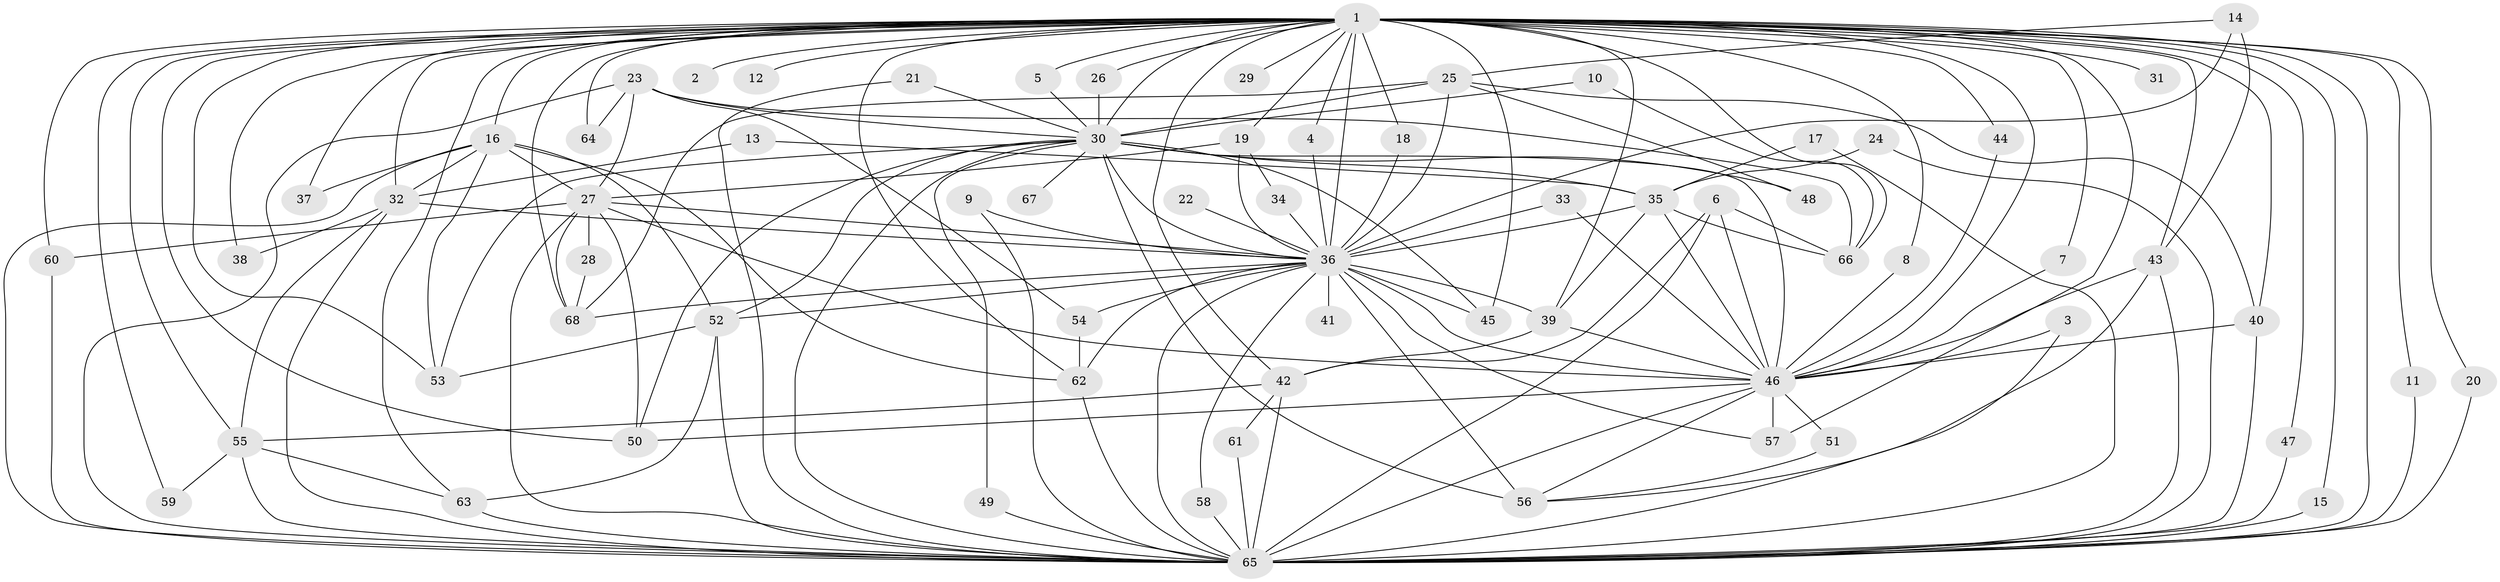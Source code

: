 // original degree distribution, {25: 0.014814814814814815, 31: 0.007407407407407408, 21: 0.014814814814814815, 30: 0.014814814814814815, 16: 0.007407407407407408, 18: 0.007407407407407408, 20: 0.007407407407407408, 2: 0.562962962962963, 4: 0.1111111111111111, 3: 0.16296296296296298, 9: 0.007407407407407408, 8: 0.014814814814814815, 6: 0.022222222222222223, 5: 0.037037037037037035, 7: 0.007407407407407408}
// Generated by graph-tools (version 1.1) at 2025/49/03/09/25 03:49:31]
// undirected, 68 vertices, 166 edges
graph export_dot {
graph [start="1"]
  node [color=gray90,style=filled];
  1;
  2;
  3;
  4;
  5;
  6;
  7;
  8;
  9;
  10;
  11;
  12;
  13;
  14;
  15;
  16;
  17;
  18;
  19;
  20;
  21;
  22;
  23;
  24;
  25;
  26;
  27;
  28;
  29;
  30;
  31;
  32;
  33;
  34;
  35;
  36;
  37;
  38;
  39;
  40;
  41;
  42;
  43;
  44;
  45;
  46;
  47;
  48;
  49;
  50;
  51;
  52;
  53;
  54;
  55;
  56;
  57;
  58;
  59;
  60;
  61;
  62;
  63;
  64;
  65;
  66;
  67;
  68;
  1 -- 2 [weight=2.0];
  1 -- 4 [weight=1.0];
  1 -- 5 [weight=1.0];
  1 -- 7 [weight=1.0];
  1 -- 8 [weight=1.0];
  1 -- 11 [weight=1.0];
  1 -- 12 [weight=2.0];
  1 -- 15 [weight=1.0];
  1 -- 16 [weight=2.0];
  1 -- 18 [weight=1.0];
  1 -- 19 [weight=1.0];
  1 -- 20 [weight=1.0];
  1 -- 26 [weight=1.0];
  1 -- 29 [weight=2.0];
  1 -- 30 [weight=4.0];
  1 -- 31 [weight=2.0];
  1 -- 32 [weight=1.0];
  1 -- 36 [weight=8.0];
  1 -- 37 [weight=1.0];
  1 -- 38 [weight=1.0];
  1 -- 39 [weight=1.0];
  1 -- 40 [weight=1.0];
  1 -- 42 [weight=1.0];
  1 -- 43 [weight=2.0];
  1 -- 44 [weight=1.0];
  1 -- 45 [weight=1.0];
  1 -- 46 [weight=4.0];
  1 -- 47 [weight=1.0];
  1 -- 50 [weight=2.0];
  1 -- 53 [weight=1.0];
  1 -- 55 [weight=1.0];
  1 -- 57 [weight=3.0];
  1 -- 59 [weight=1.0];
  1 -- 60 [weight=1.0];
  1 -- 62 [weight=2.0];
  1 -- 63 [weight=1.0];
  1 -- 64 [weight=1.0];
  1 -- 65 [weight=8.0];
  1 -- 66 [weight=2.0];
  1 -- 68 [weight=2.0];
  3 -- 46 [weight=1.0];
  3 -- 65 [weight=1.0];
  4 -- 36 [weight=1.0];
  5 -- 30 [weight=1.0];
  6 -- 42 [weight=1.0];
  6 -- 46 [weight=1.0];
  6 -- 65 [weight=1.0];
  6 -- 66 [weight=1.0];
  7 -- 46 [weight=1.0];
  8 -- 46 [weight=1.0];
  9 -- 36 [weight=1.0];
  9 -- 65 [weight=1.0];
  10 -- 30 [weight=1.0];
  10 -- 66 [weight=1.0];
  11 -- 65 [weight=1.0];
  13 -- 32 [weight=1.0];
  13 -- 35 [weight=1.0];
  14 -- 25 [weight=1.0];
  14 -- 36 [weight=1.0];
  14 -- 43 [weight=1.0];
  15 -- 65 [weight=1.0];
  16 -- 27 [weight=1.0];
  16 -- 32 [weight=1.0];
  16 -- 37 [weight=1.0];
  16 -- 52 [weight=1.0];
  16 -- 53 [weight=1.0];
  16 -- 62 [weight=1.0];
  16 -- 65 [weight=1.0];
  17 -- 35 [weight=1.0];
  17 -- 65 [weight=1.0];
  18 -- 36 [weight=1.0];
  19 -- 27 [weight=1.0];
  19 -- 34 [weight=1.0];
  19 -- 36 [weight=1.0];
  20 -- 65 [weight=1.0];
  21 -- 30 [weight=1.0];
  21 -- 65 [weight=1.0];
  22 -- 36 [weight=2.0];
  23 -- 27 [weight=1.0];
  23 -- 30 [weight=2.0];
  23 -- 54 [weight=1.0];
  23 -- 64 [weight=1.0];
  23 -- 65 [weight=1.0];
  23 -- 66 [weight=1.0];
  24 -- 35 [weight=1.0];
  24 -- 65 [weight=1.0];
  25 -- 30 [weight=2.0];
  25 -- 36 [weight=1.0];
  25 -- 40 [weight=1.0];
  25 -- 48 [weight=1.0];
  25 -- 68 [weight=1.0];
  26 -- 30 [weight=1.0];
  27 -- 28 [weight=1.0];
  27 -- 36 [weight=1.0];
  27 -- 46 [weight=1.0];
  27 -- 50 [weight=1.0];
  27 -- 60 [weight=1.0];
  27 -- 65 [weight=2.0];
  27 -- 68 [weight=1.0];
  28 -- 68 [weight=1.0];
  30 -- 35 [weight=1.0];
  30 -- 36 [weight=2.0];
  30 -- 45 [weight=1.0];
  30 -- 46 [weight=2.0];
  30 -- 48 [weight=1.0];
  30 -- 49 [weight=1.0];
  30 -- 50 [weight=1.0];
  30 -- 52 [weight=2.0];
  30 -- 53 [weight=1.0];
  30 -- 56 [weight=2.0];
  30 -- 65 [weight=2.0];
  30 -- 67 [weight=1.0];
  32 -- 36 [weight=2.0];
  32 -- 38 [weight=1.0];
  32 -- 55 [weight=1.0];
  32 -- 65 [weight=1.0];
  33 -- 36 [weight=1.0];
  33 -- 46 [weight=1.0];
  34 -- 36 [weight=1.0];
  35 -- 36 [weight=2.0];
  35 -- 39 [weight=1.0];
  35 -- 46 [weight=1.0];
  35 -- 66 [weight=1.0];
  36 -- 39 [weight=1.0];
  36 -- 41 [weight=1.0];
  36 -- 45 [weight=1.0];
  36 -- 46 [weight=2.0];
  36 -- 52 [weight=1.0];
  36 -- 54 [weight=1.0];
  36 -- 56 [weight=1.0];
  36 -- 57 [weight=1.0];
  36 -- 58 [weight=1.0];
  36 -- 62 [weight=1.0];
  36 -- 65 [weight=4.0];
  36 -- 68 [weight=1.0];
  39 -- 42 [weight=1.0];
  39 -- 46 [weight=1.0];
  40 -- 46 [weight=1.0];
  40 -- 65 [weight=2.0];
  42 -- 55 [weight=1.0];
  42 -- 61 [weight=1.0];
  42 -- 65 [weight=1.0];
  43 -- 46 [weight=1.0];
  43 -- 56 [weight=1.0];
  43 -- 65 [weight=1.0];
  44 -- 46 [weight=1.0];
  46 -- 50 [weight=1.0];
  46 -- 51 [weight=1.0];
  46 -- 56 [weight=1.0];
  46 -- 57 [weight=1.0];
  46 -- 65 [weight=2.0];
  47 -- 65 [weight=1.0];
  49 -- 65 [weight=2.0];
  51 -- 56 [weight=1.0];
  52 -- 53 [weight=1.0];
  52 -- 63 [weight=1.0];
  52 -- 65 [weight=1.0];
  54 -- 62 [weight=1.0];
  55 -- 59 [weight=1.0];
  55 -- 63 [weight=1.0];
  55 -- 65 [weight=1.0];
  58 -- 65 [weight=1.0];
  60 -- 65 [weight=1.0];
  61 -- 65 [weight=1.0];
  62 -- 65 [weight=1.0];
  63 -- 65 [weight=2.0];
}
